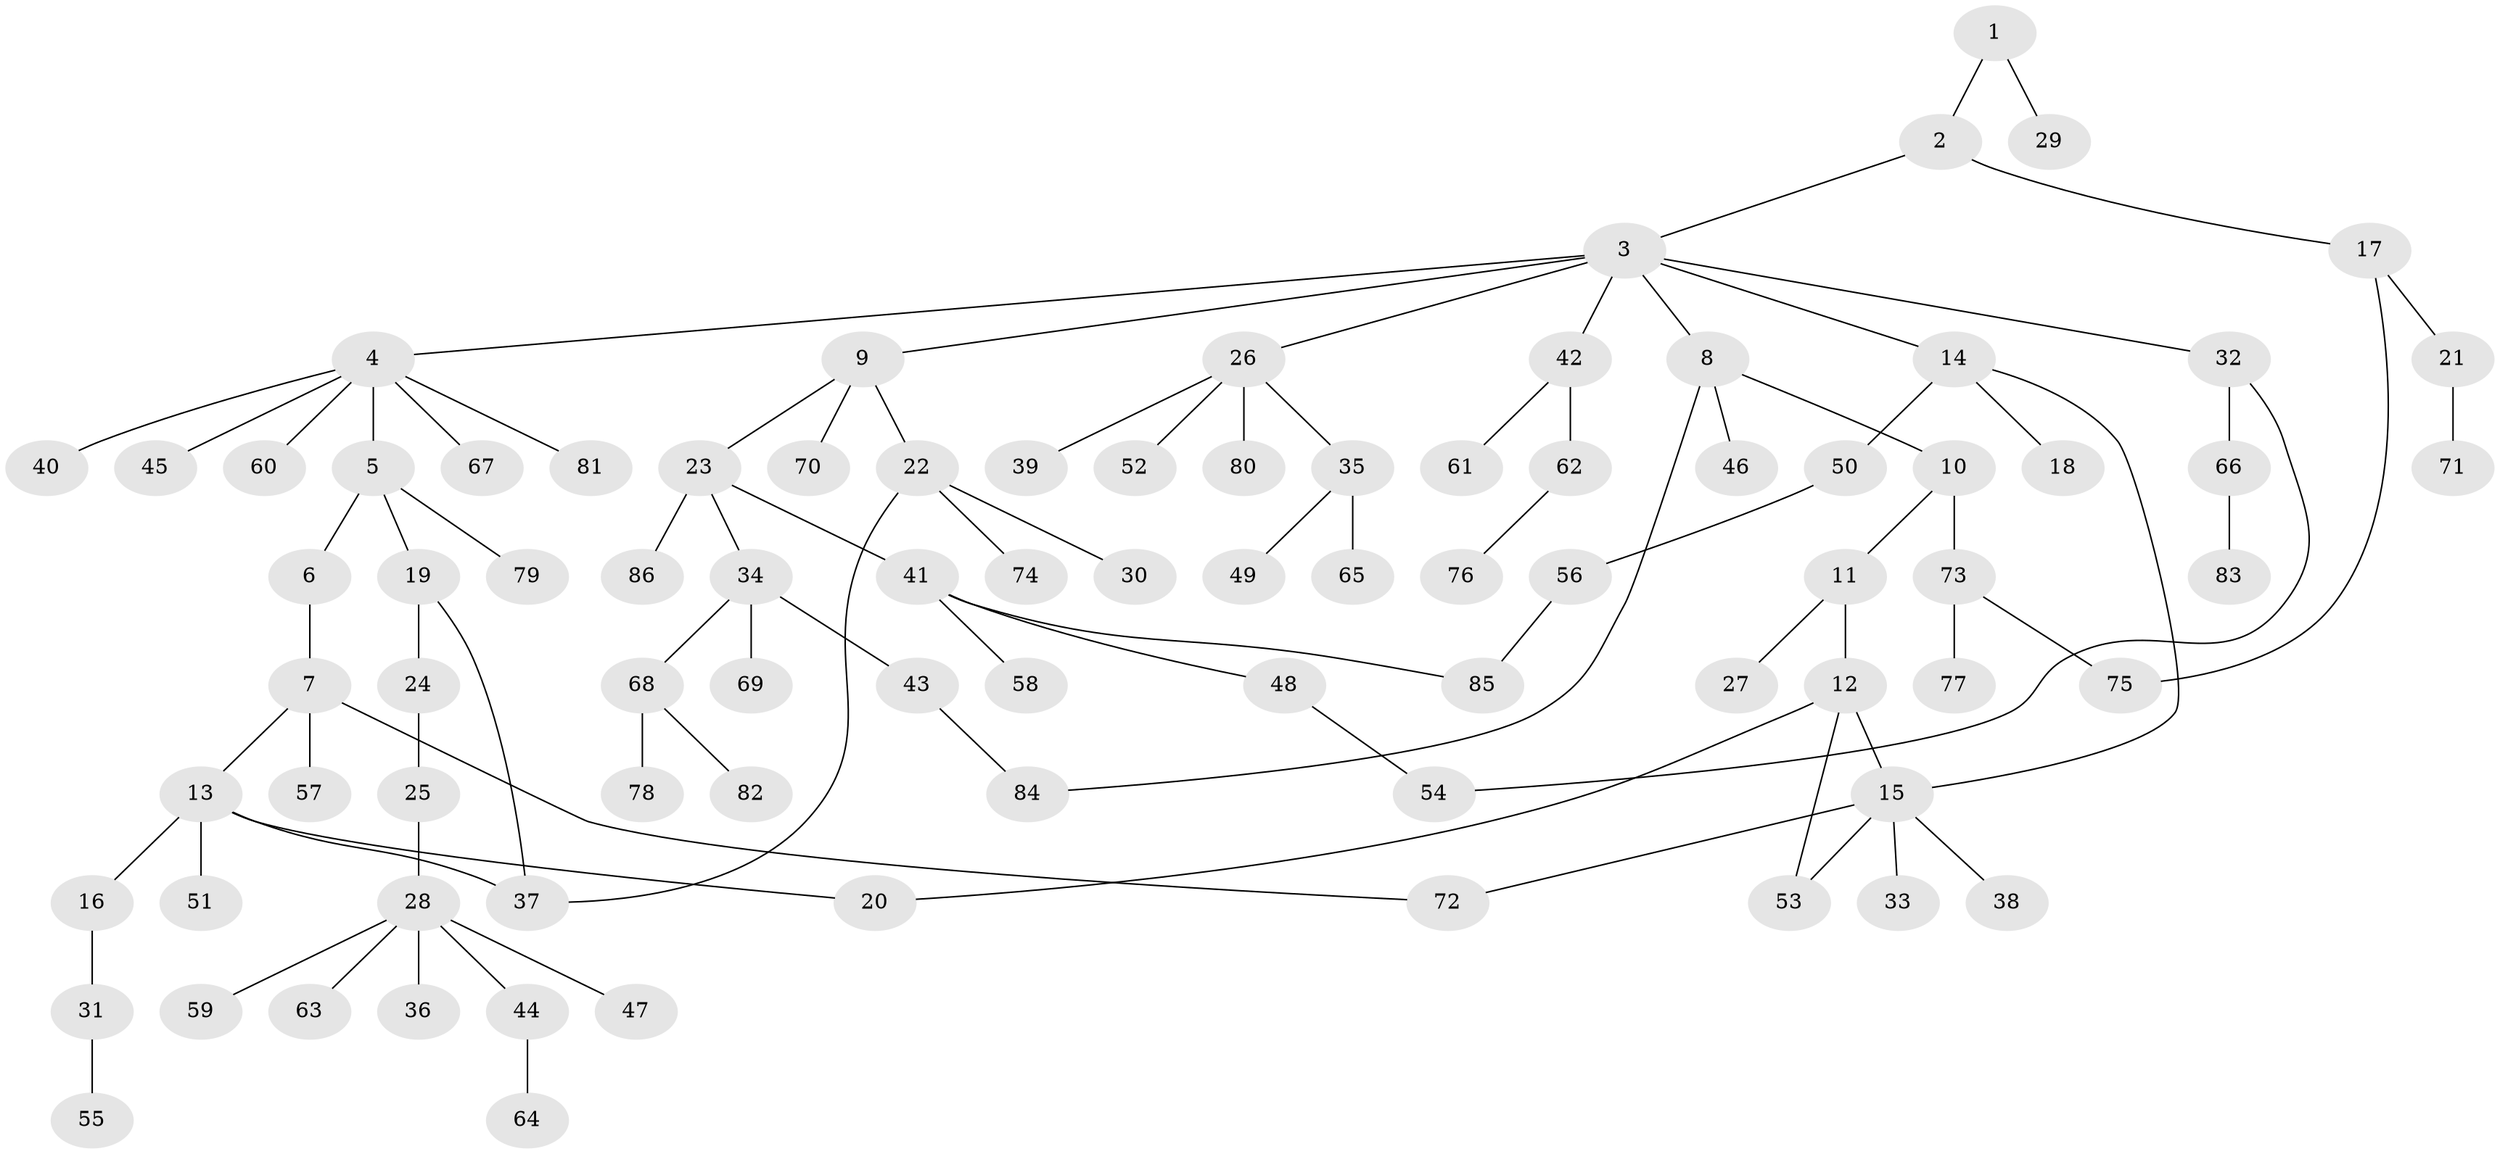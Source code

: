 // coarse degree distribution, {14: 0.0196078431372549, 6: 0.0392156862745098, 5: 0.058823529411764705, 2: 0.19607843137254902, 1: 0.6078431372549019, 3: 0.0392156862745098, 4: 0.0196078431372549, 8: 0.0196078431372549}
// Generated by graph-tools (version 1.1) at 2025/45/03/04/25 21:45:49]
// undirected, 86 vertices, 95 edges
graph export_dot {
graph [start="1"]
  node [color=gray90,style=filled];
  1;
  2;
  3;
  4;
  5;
  6;
  7;
  8;
  9;
  10;
  11;
  12;
  13;
  14;
  15;
  16;
  17;
  18;
  19;
  20;
  21;
  22;
  23;
  24;
  25;
  26;
  27;
  28;
  29;
  30;
  31;
  32;
  33;
  34;
  35;
  36;
  37;
  38;
  39;
  40;
  41;
  42;
  43;
  44;
  45;
  46;
  47;
  48;
  49;
  50;
  51;
  52;
  53;
  54;
  55;
  56;
  57;
  58;
  59;
  60;
  61;
  62;
  63;
  64;
  65;
  66;
  67;
  68;
  69;
  70;
  71;
  72;
  73;
  74;
  75;
  76;
  77;
  78;
  79;
  80;
  81;
  82;
  83;
  84;
  85;
  86;
  1 -- 2;
  1 -- 29;
  2 -- 3;
  2 -- 17;
  3 -- 4;
  3 -- 8;
  3 -- 9;
  3 -- 14;
  3 -- 26;
  3 -- 32;
  3 -- 42;
  4 -- 5;
  4 -- 40;
  4 -- 45;
  4 -- 60;
  4 -- 67;
  4 -- 81;
  5 -- 6;
  5 -- 19;
  5 -- 79;
  6 -- 7;
  7 -- 13;
  7 -- 57;
  7 -- 72;
  8 -- 10;
  8 -- 46;
  8 -- 84;
  9 -- 22;
  9 -- 23;
  9 -- 70;
  10 -- 11;
  10 -- 73;
  11 -- 12;
  11 -- 27;
  12 -- 15;
  12 -- 53;
  12 -- 20;
  13 -- 16;
  13 -- 20;
  13 -- 51;
  13 -- 37;
  14 -- 15;
  14 -- 18;
  14 -- 50;
  15 -- 33;
  15 -- 38;
  15 -- 53;
  15 -- 72;
  16 -- 31;
  17 -- 21;
  17 -- 75;
  19 -- 24;
  19 -- 37;
  21 -- 71;
  22 -- 30;
  22 -- 74;
  22 -- 37;
  23 -- 34;
  23 -- 41;
  23 -- 86;
  24 -- 25;
  25 -- 28;
  26 -- 35;
  26 -- 39;
  26 -- 52;
  26 -- 80;
  28 -- 36;
  28 -- 44;
  28 -- 47;
  28 -- 59;
  28 -- 63;
  31 -- 55;
  32 -- 54;
  32 -- 66;
  34 -- 43;
  34 -- 68;
  34 -- 69;
  35 -- 49;
  35 -- 65;
  41 -- 48;
  41 -- 58;
  41 -- 85;
  42 -- 61;
  42 -- 62;
  43 -- 84;
  44 -- 64;
  48 -- 54;
  50 -- 56;
  56 -- 85;
  62 -- 76;
  66 -- 83;
  68 -- 78;
  68 -- 82;
  73 -- 77;
  73 -- 75;
}

